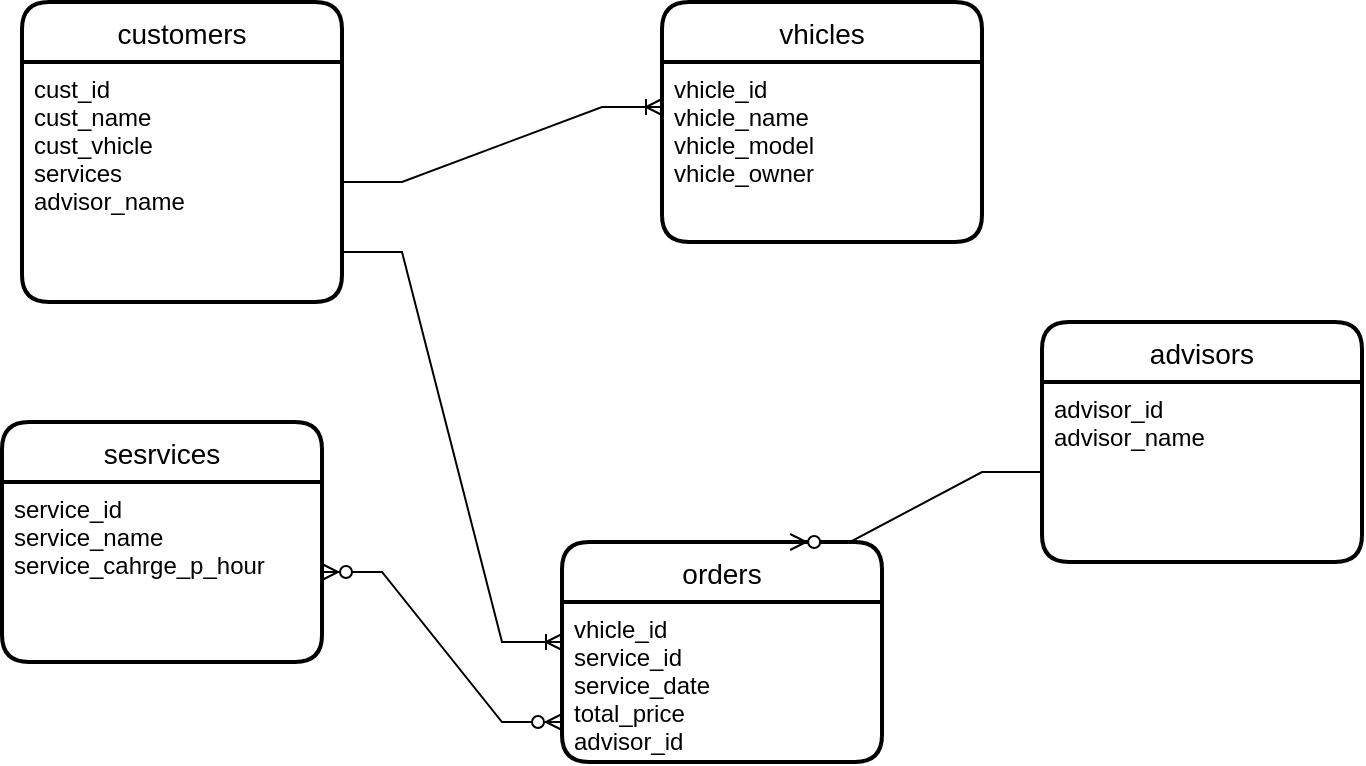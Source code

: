 <mxfile version="20.8.17" type="github">
  <diagram name="Page-1" id="azVH8oO9EMISRVaFETTL">
    <mxGraphModel dx="880" dy="484" grid="1" gridSize="10" guides="1" tooltips="1" connect="1" arrows="1" fold="1" page="1" pageScale="1" pageWidth="827" pageHeight="1169" math="0" shadow="0">
      <root>
        <mxCell id="0" />
        <mxCell id="1" parent="0" />
        <mxCell id="8pKyJXncJ351iCCDFOJG-1" value="customers" style="swimlane;childLayout=stackLayout;horizontal=1;startSize=30;horizontalStack=0;rounded=1;fontSize=14;fontStyle=0;strokeWidth=2;resizeParent=0;resizeLast=1;shadow=0;dashed=0;align=center;" vertex="1" parent="1">
          <mxGeometry x="120" y="40" width="160" height="150" as="geometry" />
        </mxCell>
        <mxCell id="8pKyJXncJ351iCCDFOJG-2" value="cust_id&#xa;cust_name&#xa;cust_vhicle&#xa;services&#xa;advisor_name" style="align=left;strokeColor=none;fillColor=none;spacingLeft=4;fontSize=12;verticalAlign=top;resizable=0;rotatable=0;part=1;" vertex="1" parent="8pKyJXncJ351iCCDFOJG-1">
          <mxGeometry y="30" width="160" height="120" as="geometry" />
        </mxCell>
        <mxCell id="8pKyJXncJ351iCCDFOJG-3" value="vhicles" style="swimlane;childLayout=stackLayout;horizontal=1;startSize=30;horizontalStack=0;rounded=1;fontSize=14;fontStyle=0;strokeWidth=2;resizeParent=0;resizeLast=1;shadow=0;dashed=0;align=center;" vertex="1" parent="1">
          <mxGeometry x="440" y="40" width="160" height="120" as="geometry" />
        </mxCell>
        <mxCell id="8pKyJXncJ351iCCDFOJG-4" value="vhicle_id&#xa;vhicle_name&#xa;vhicle_model&#xa;vhicle_owner" style="align=left;strokeColor=none;fillColor=none;spacingLeft=4;fontSize=12;verticalAlign=top;resizable=0;rotatable=0;part=1;" vertex="1" parent="8pKyJXncJ351iCCDFOJG-3">
          <mxGeometry y="30" width="160" height="90" as="geometry" />
        </mxCell>
        <mxCell id="8pKyJXncJ351iCCDFOJG-6" value="" style="edgeStyle=entityRelationEdgeStyle;fontSize=12;html=1;endArrow=ERoneToMany;rounded=0;entryX=0;entryY=0.25;entryDx=0;entryDy=0;" edge="1" parent="1" target="8pKyJXncJ351iCCDFOJG-4">
          <mxGeometry width="100" height="100" relative="1" as="geometry">
            <mxPoint x="280" y="130" as="sourcePoint" />
            <mxPoint x="380" y="30" as="targetPoint" />
          </mxGeometry>
        </mxCell>
        <mxCell id="8pKyJXncJ351iCCDFOJG-11" value="sesrvices" style="swimlane;childLayout=stackLayout;horizontal=1;startSize=30;horizontalStack=0;rounded=1;fontSize=14;fontStyle=0;strokeWidth=2;resizeParent=0;resizeLast=1;shadow=0;dashed=0;align=center;" vertex="1" parent="1">
          <mxGeometry x="110" y="250" width="160" height="120" as="geometry" />
        </mxCell>
        <mxCell id="8pKyJXncJ351iCCDFOJG-12" value="service_id&#xa;service_name&#xa;service_cahrge_p_hour" style="align=left;strokeColor=none;fillColor=none;spacingLeft=4;fontSize=12;verticalAlign=top;resizable=0;rotatable=0;part=1;" vertex="1" parent="8pKyJXncJ351iCCDFOJG-11">
          <mxGeometry y="30" width="160" height="90" as="geometry" />
        </mxCell>
        <mxCell id="8pKyJXncJ351iCCDFOJG-13" value="orders" style="swimlane;childLayout=stackLayout;horizontal=1;startSize=30;horizontalStack=0;rounded=1;fontSize=14;fontStyle=0;strokeWidth=2;resizeParent=0;resizeLast=1;shadow=0;dashed=0;align=center;" vertex="1" parent="1">
          <mxGeometry x="390" y="310" width="160" height="110" as="geometry" />
        </mxCell>
        <mxCell id="8pKyJXncJ351iCCDFOJG-14" value="vhicle_id&#xa;service_id&#xa;service_date&#xa;total_price&#xa;advisor_id" style="align=left;strokeColor=none;fillColor=none;spacingLeft=4;fontSize=12;verticalAlign=top;resizable=0;rotatable=0;part=1;" vertex="1" parent="8pKyJXncJ351iCCDFOJG-13">
          <mxGeometry y="30" width="160" height="80" as="geometry" />
        </mxCell>
        <mxCell id="8pKyJXncJ351iCCDFOJG-16" value="" style="edgeStyle=entityRelationEdgeStyle;fontSize=12;html=1;endArrow=ERoneToMany;rounded=0;entryX=0;entryY=0.25;entryDx=0;entryDy=0;" edge="1" parent="1" target="8pKyJXncJ351iCCDFOJG-14">
          <mxGeometry width="100" height="100" relative="1" as="geometry">
            <mxPoint x="280" y="165" as="sourcePoint" />
            <mxPoint x="380" y="65" as="targetPoint" />
          </mxGeometry>
        </mxCell>
        <mxCell id="8pKyJXncJ351iCCDFOJG-17" value="advisors" style="swimlane;childLayout=stackLayout;horizontal=1;startSize=30;horizontalStack=0;rounded=1;fontSize=14;fontStyle=0;strokeWidth=2;resizeParent=0;resizeLast=1;shadow=0;dashed=0;align=center;" vertex="1" parent="1">
          <mxGeometry x="630" y="200" width="160" height="120" as="geometry" />
        </mxCell>
        <mxCell id="8pKyJXncJ351iCCDFOJG-18" value="advisor_id&#xa;advisor_name" style="align=left;strokeColor=none;fillColor=none;spacingLeft=4;fontSize=12;verticalAlign=top;resizable=0;rotatable=0;part=1;" vertex="1" parent="8pKyJXncJ351iCCDFOJG-17">
          <mxGeometry y="30" width="160" height="90" as="geometry" />
        </mxCell>
        <mxCell id="8pKyJXncJ351iCCDFOJG-21" value="" style="edgeStyle=entityRelationEdgeStyle;fontSize=12;html=1;endArrow=ERzeroToMany;endFill=1;rounded=0;exitX=0;exitY=0.5;exitDx=0;exitDy=0;entryX=0.713;entryY=0;entryDx=0;entryDy=0;entryPerimeter=0;" edge="1" parent="1" source="8pKyJXncJ351iCCDFOJG-18" target="8pKyJXncJ351iCCDFOJG-13">
          <mxGeometry width="100" height="100" relative="1" as="geometry">
            <mxPoint x="590" y="460" as="sourcePoint" />
            <mxPoint x="690" y="360" as="targetPoint" />
          </mxGeometry>
        </mxCell>
        <mxCell id="8pKyJXncJ351iCCDFOJG-22" value="" style="edgeStyle=entityRelationEdgeStyle;fontSize=12;html=1;endArrow=ERzeroToMany;endFill=1;startArrow=ERzeroToMany;rounded=0;exitX=1;exitY=0.5;exitDx=0;exitDy=0;entryX=0;entryY=0.75;entryDx=0;entryDy=0;" edge="1" parent="1" source="8pKyJXncJ351iCCDFOJG-12" target="8pKyJXncJ351iCCDFOJG-14">
          <mxGeometry width="100" height="100" relative="1" as="geometry">
            <mxPoint x="360" y="300" as="sourcePoint" />
            <mxPoint x="460" y="200" as="targetPoint" />
          </mxGeometry>
        </mxCell>
      </root>
    </mxGraphModel>
  </diagram>
</mxfile>
